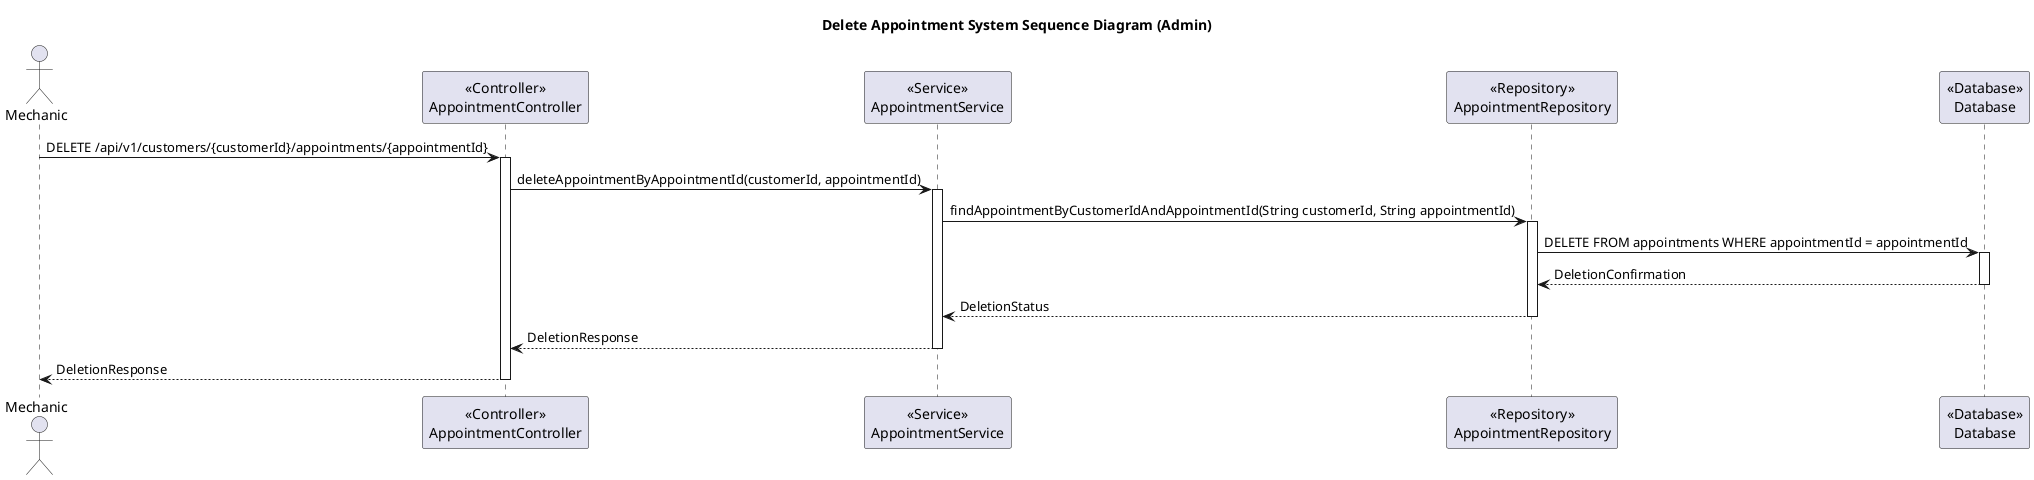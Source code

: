 @startuml
title Delete Appointment System Sequence Diagram (Admin)

actor Mechanic

participant AppointmentController as "<<Controller>>\nAppointmentController"
participant AppointmentService as "<<Service>>\nAppointmentService"
participant AppointmentRepository as "<<Repository>>\nAppointmentRepository"
participant Database as "<<Database>>\nDatabase"

Mechanic -> AppointmentController: DELETE /api/v1/customers/{customerId}/appointments/{appointmentId}
activate AppointmentController

AppointmentController -> AppointmentService: deleteAppointmentByAppointmentId(customerId, appointmentId)
activate AppointmentService

AppointmentService -> AppointmentRepository: findAppointmentByCustomerIdAndAppointmentId(String customerId, String appointmentId)
activate AppointmentRepository

AppointmentRepository -> Database: DELETE FROM appointments WHERE appointmentId = appointmentId
activate Database

Database --> AppointmentRepository: DeletionConfirmation
deactivate Database

AppointmentRepository --> AppointmentService: DeletionStatus
deactivate AppointmentRepository

AppointmentService --> AppointmentController: DeletionResponse
deactivate AppointmentService

AppointmentController --> Mechanic: DeletionResponse
deactivate AppointmentController
@enduml
